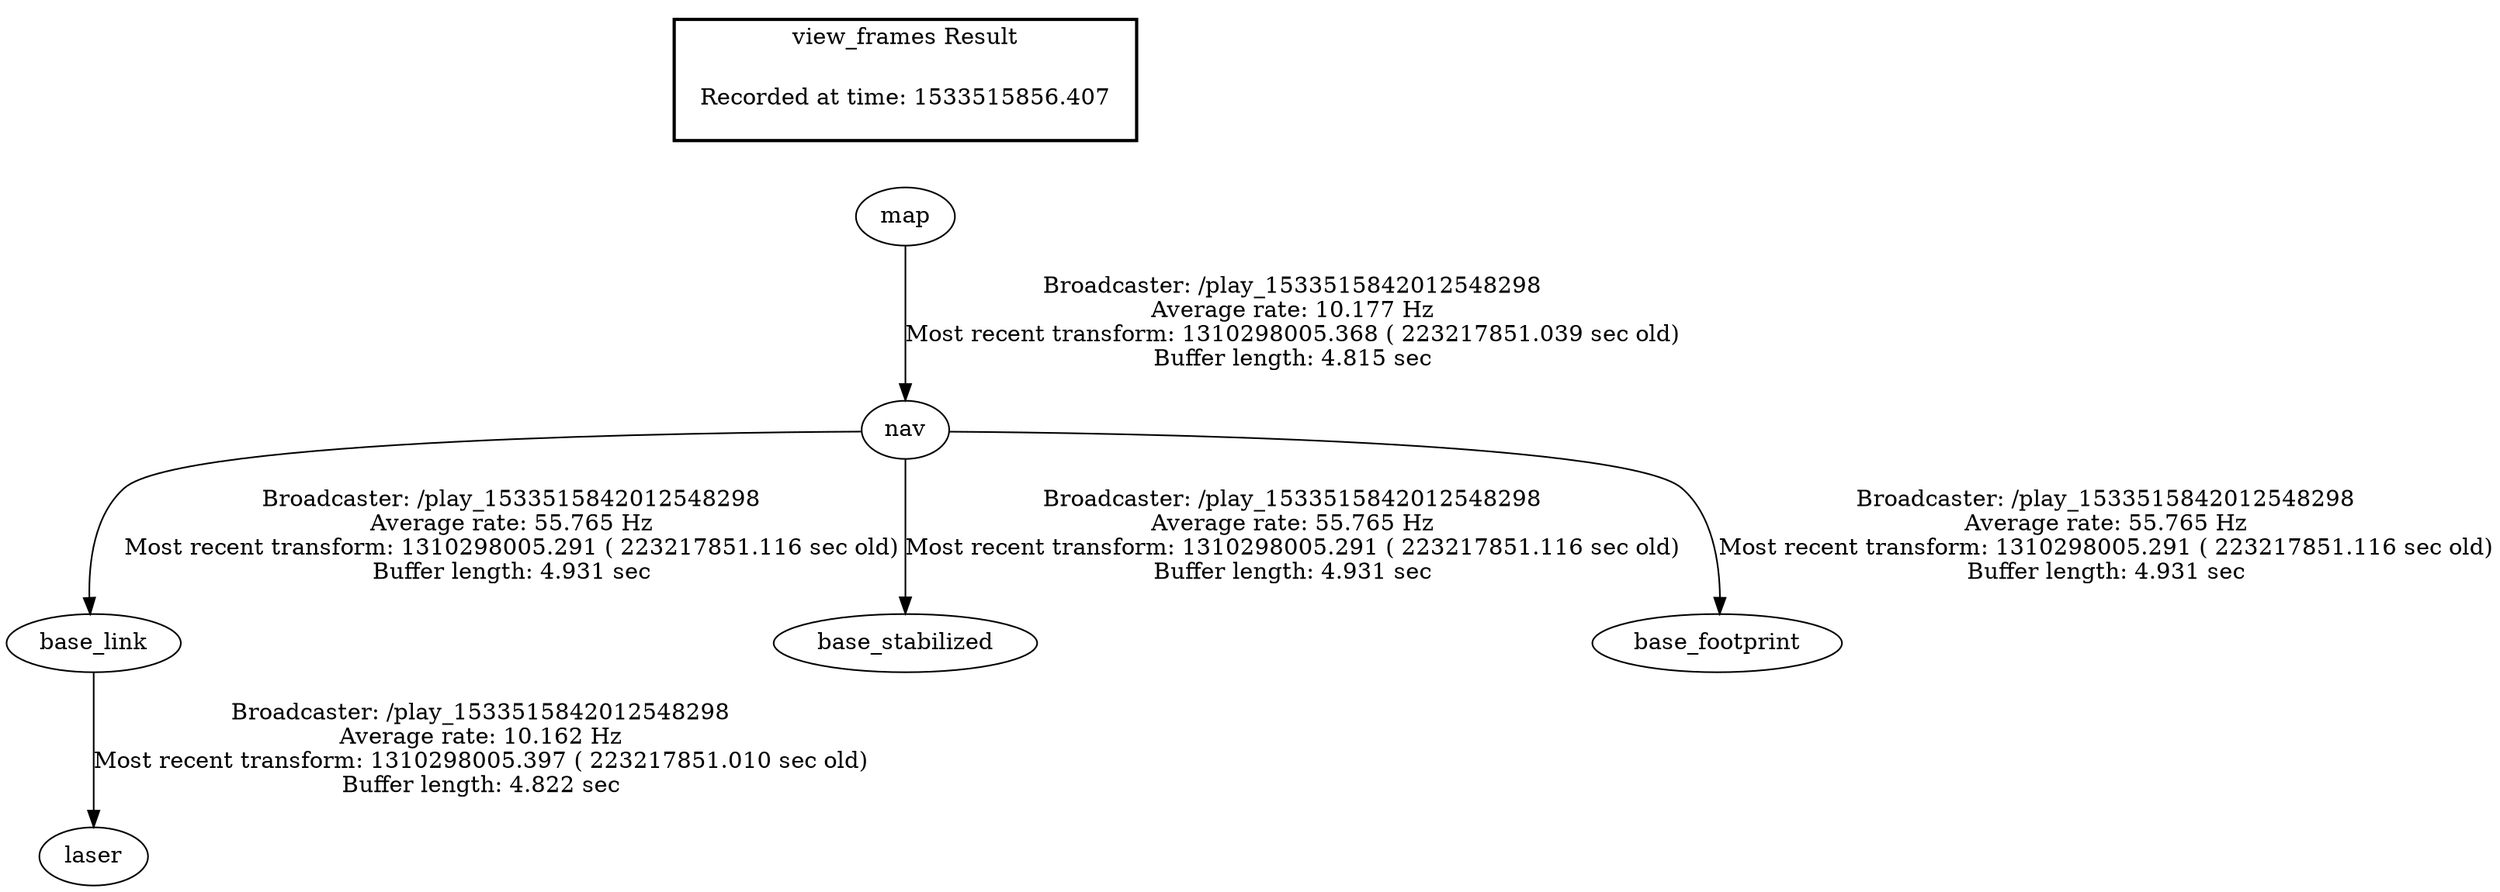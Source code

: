 digraph G {
"map" -> "nav"[label="Broadcaster: /play_1533515842012548298\nAverage rate: 10.177 Hz\nMost recent transform: 1310298005.368 ( 223217851.039 sec old)\nBuffer length: 4.815 sec\n"];
"nav" -> "base_link"[label="Broadcaster: /play_1533515842012548298\nAverage rate: 55.765 Hz\nMost recent transform: 1310298005.291 ( 223217851.116 sec old)\nBuffer length: 4.931 sec\n"];
"nav" -> "base_stabilized"[label="Broadcaster: /play_1533515842012548298\nAverage rate: 55.765 Hz\nMost recent transform: 1310298005.291 ( 223217851.116 sec old)\nBuffer length: 4.931 sec\n"];
"nav" -> "base_footprint"[label="Broadcaster: /play_1533515842012548298\nAverage rate: 55.765 Hz\nMost recent transform: 1310298005.291 ( 223217851.116 sec old)\nBuffer length: 4.931 sec\n"];
"base_link" -> "laser"[label="Broadcaster: /play_1533515842012548298\nAverage rate: 10.162 Hz\nMost recent transform: 1310298005.397 ( 223217851.010 sec old)\nBuffer length: 4.822 sec\n"];
edge [style=invis];
 subgraph cluster_legend { style=bold; color=black; label ="view_frames Result";
"Recorded at time: 1533515856.407"[ shape=plaintext ] ;
 }->"map";
}